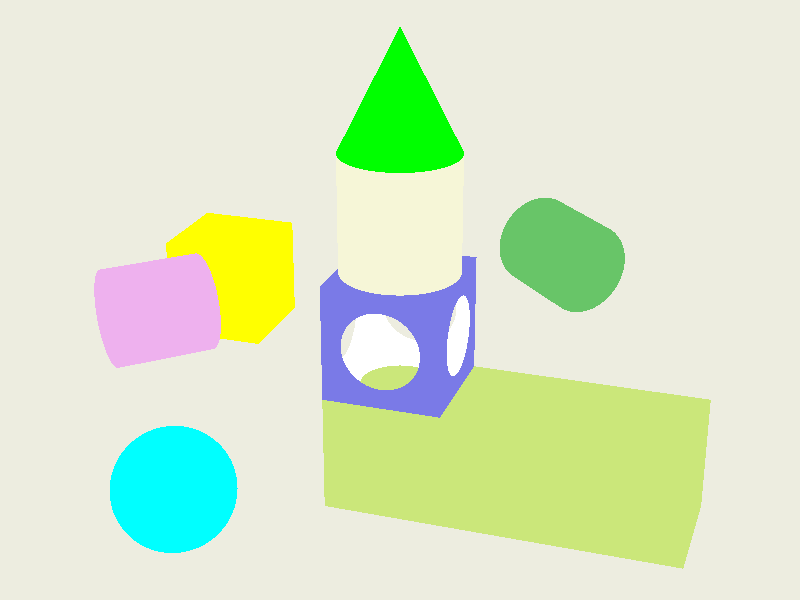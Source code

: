 #include "colors.inc" 
#include "shapes.inc"
#include "woods.inc"
#include "metals.inc"
#include "stones.inc"
#include "textures.inc"
 
camera{
  location <-10,10,-20>  
  look_at<0,0.5,0>
  angle 30
} 
 
light_source{<-3,20,-20> color 2*White}

object{ 
  Plane_XZ
    pigment{ color Wheat}     
    translate<0,-3,0>
}
 
object{ 
  cylinder{<0,0,0>,<0,0,-2>,1}
    pigment{color MediumGoldenrod}
    rotate 90*x
    translate<0,1,0>
}

object{ 
  Cone_Y
    pigment{Green}
    translate <0,4,0>
}

difference{
  object{
    Cube
      pigment{MediumBlue}
      rotate 45*y
  }

  object{
    Sphere
      pigment{color White}            
      scale 1.2 
  }
}

object{
  Sphere
    pigment{color Cyan}
    translate<-4,-2,0>   
}
 
object{
  Cube
    pigment{YellowGreen}
    rotate 45*y 
    translate<0,-2,0>
}

object{
  box{<1,-4,-1>,<5,-1,1>}
    pigment{YellowGreen}
    rotate 45*y
} 
 
object{
  Cube
    pigment{color Yellow}
    rotate 45*y 
    translate<0,-2,8>
}    

object{
  Disk_X
    pigment{Orchid}
    translate<-2,-2,7> 
}  

object{
  Disk_Z
    pigment{color ForestGreen}
    translate<7,-2,6>
}
